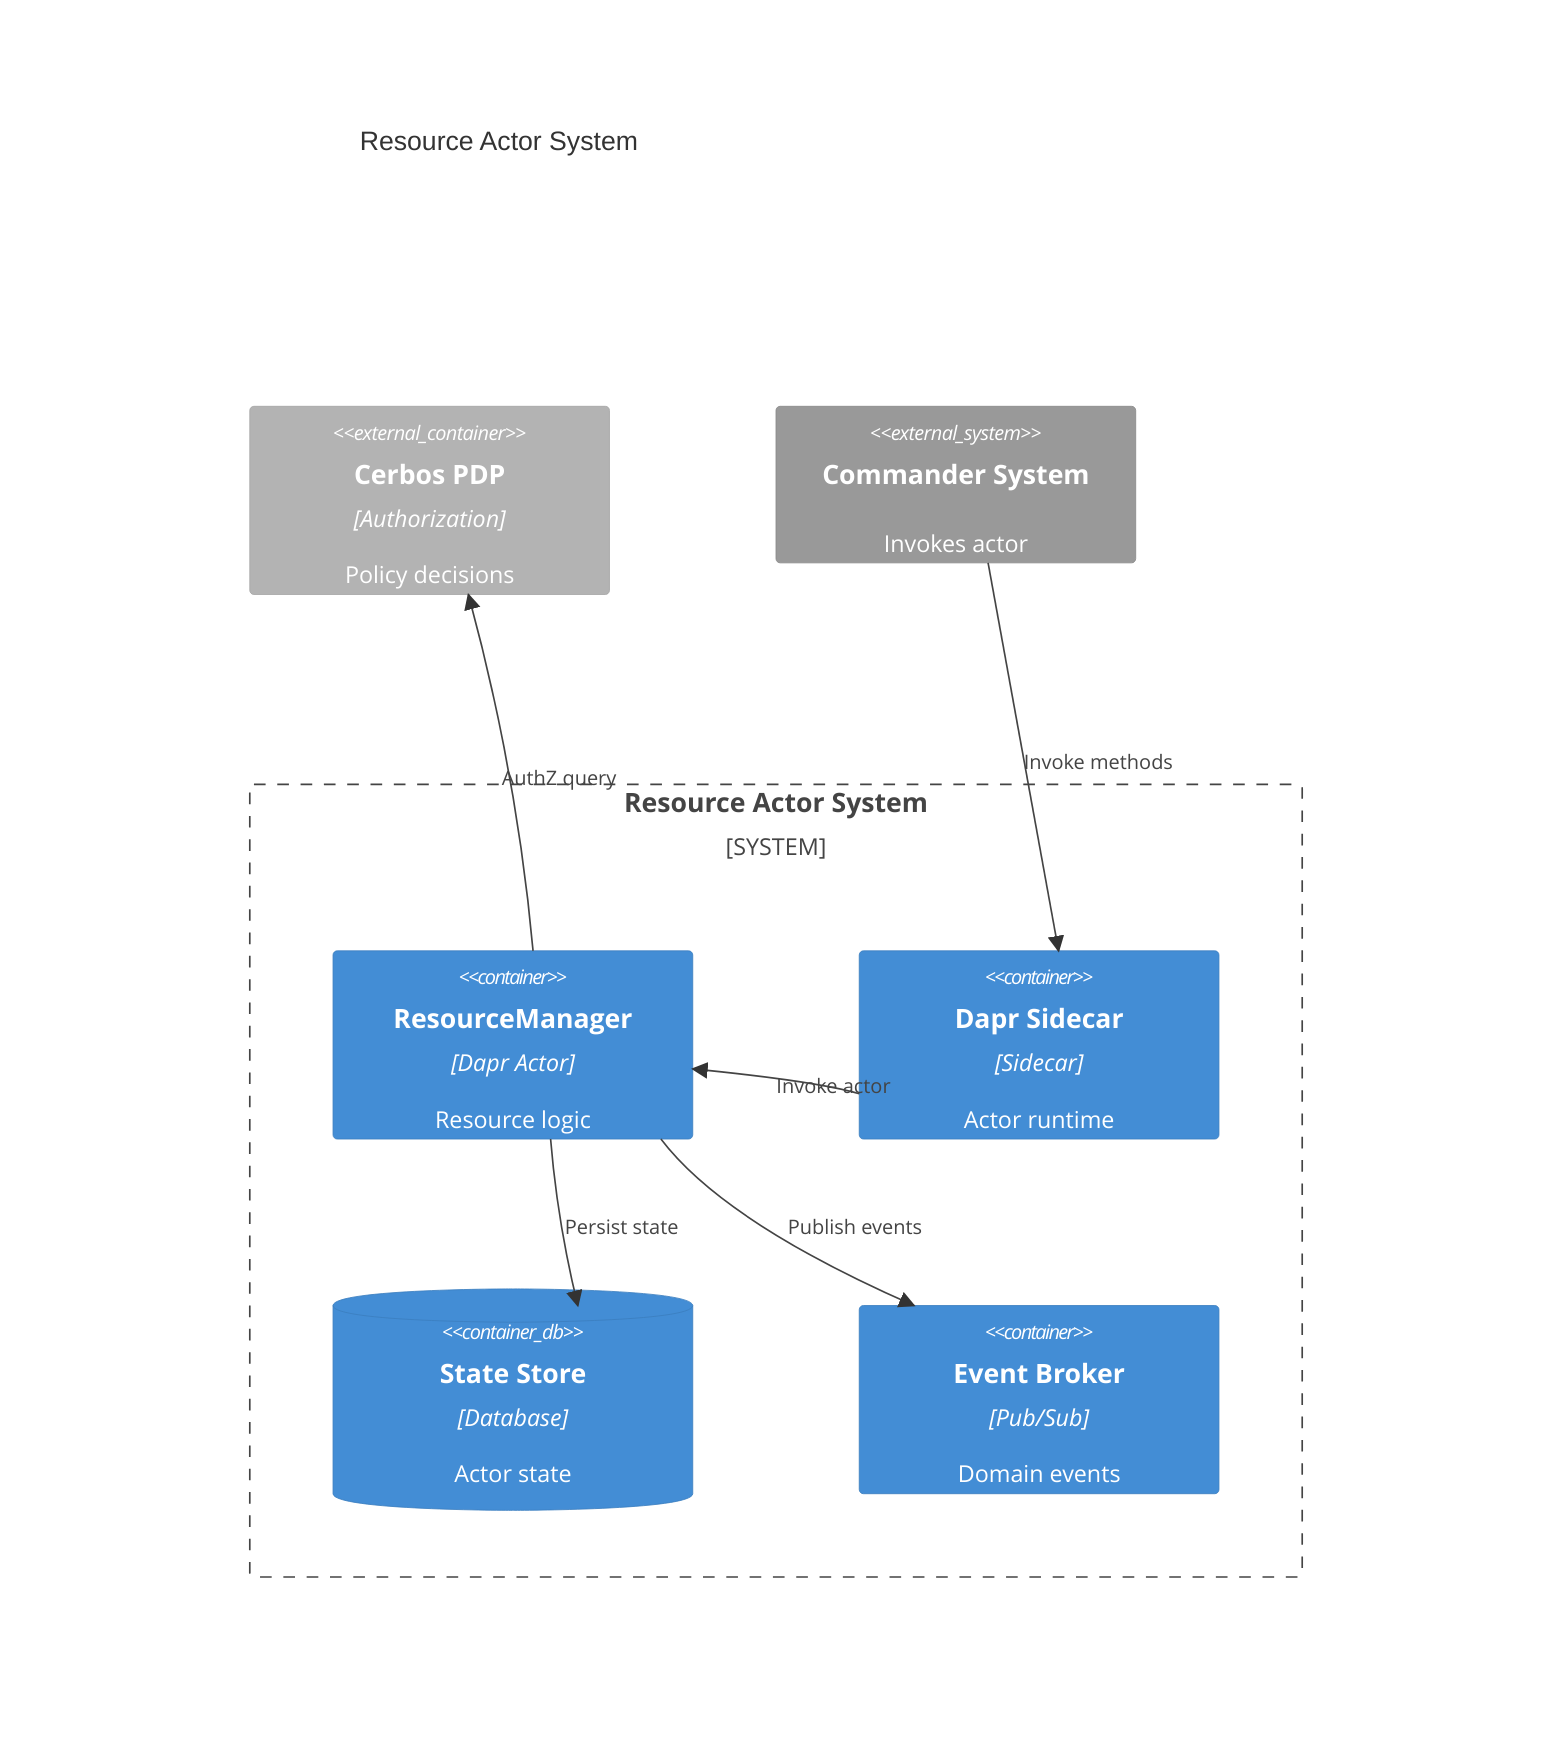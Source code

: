 %%{init: {'theme': 'default'}}%%
C4Container
title Resource Actor System
System_Boundary(actorSys, "Resource Actor System") {
  Container(actor, "ResourceManager", "Dapr Actor", "Resource logic")
  Container(actorDaprd, "Dapr Sidecar", "Sidecar", "Actor runtime")
  ContainerDb(stateStore, "State Store", "Database", "Actor state")
  Container(queue, "Event Broker", "Pub/Sub", "Domain events")
}
Container_Ext(cerbos, "Cerbos PDP", "Authorization", "Policy decisions")
System_Ext(commanderSys, "Commander System", "Invokes actor")
Rel(commanderSys, actorDaprd, "Invoke methods")
Rel(actorDaprd, actor, "Invoke actor")
Rel(actor, stateStore, "Persist state")
Rel(actor, queue, "Publish events")
Rel(actor, cerbos, "AuthZ query")